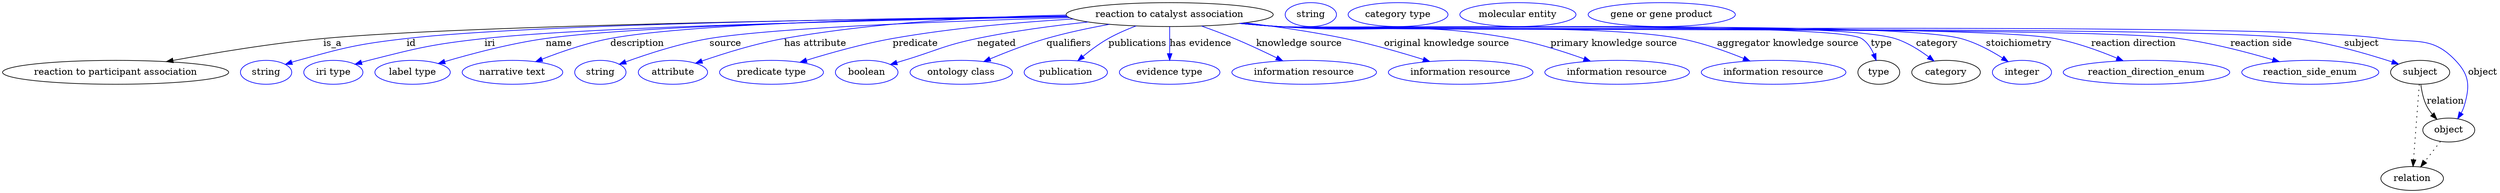 digraph {
	graph [bb="0,0,3743.6,283"];
	node [label="\N"];
	"reaction to catalyst association"	[height=0.5,
		label="reaction to catalyst association",
		pos="1750.6,265",
		width=4.3149];
	"reaction to participant association"	[height=0.5,
		pos="169.63,178",
		width=4.7121];
	"reaction to catalyst association" -> "reaction to participant association"	[label=is_a,
		lp="495.63,221.5",
		pos="e,245.89,194.09 1596.9,262.29 1307.9,258.65 693.53,248.81 481.63,229 404.93,221.83 318.49,207.48 256.08,195.98"];
	id	[color=blue,
		height=0.5,
		label=string,
		pos="395.63,178",
		width=1.0652];
	"reaction to catalyst association" -> id	[color=blue,
		label=id,
		lp="613.63,221.5",
		pos="e,424.62,190 1596.8,262.52 1330.3,259.41 793.6,250.63 606.63,229 533.21,220.51 514.87,215.72 443.63,196 440.53,195.14 437.33,194.18 \
434.13,193.16",
		style=solid];
	iri	[color=blue,
		height=0.5,
		label="iri type",
		pos="496.63,178",
		width=1.2277];
	"reaction to catalyst association" -> iri	[color=blue,
		label=iri,
		lp="731.63,221.5",
		pos="e,529.25,190.15 1597.8,261.67 1354.1,257.46 888.2,247.3 723.63,229 645.41,220.3 625.92,215.39 549.63,196 546.21,195.13 542.67,194.16 \
539.14,193.14",
		style=solid];
	name	[color=blue,
		height=0.5,
		label="label type",
		pos="615.63,178",
		width=1.5707];
	"reaction to catalyst association" -> name	[color=blue,
		label=name,
		lp="834.63,221.5",
		pos="e,654.05,191.23 1597,262.09 1371.3,258.63 960.96,249.66 814.63,229 762.28,221.61 703.74,205.98 663.79,194.15",
		style=solid];
	description	[color=blue,
		height=0.5,
		label="narrative text",
		pos="765.63,178",
		width=2.0943];
	"reaction to catalyst association" -> description	[color=blue,
		label=description,
		lp="952.13,221.5",
		pos="e,800.27,194.04 1596,262.86 1390.5,260.43 1038.3,252.82 911.63,229 876.54,222.4 838.41,209.12 809.92,197.9",
		style=solid];
	source	[color=blue,
		height=0.5,
		label=string,
		pos="897.63,178",
		width=1.0652];
	"reaction to catalyst association" -> source	[color=blue,
		label=source,
		lp="1083.6,221.5",
		pos="e,926.04,190.33 1600.1,260.4 1428.8,255.59 1159.8,245.67 1059.6,229 1016.1,221.75 967.96,205.83 935.57,193.89",
		style=solid];
	"has attribute"	[color=blue,
		height=0.5,
		label=attribute,
		pos="1005.6,178",
		width=1.4443];
	"reaction to catalyst association" -> "has attribute"	[color=blue,
		label="has attribute",
		lp="1218.6,221.5",
		pos="e,1039.4,191.7 1595.3,264.35 1478,262.27 1313.7,254.33 1171.6,229 1129.2,221.43 1082.3,206.69 1049.2,195.16",
		style=solid];
	predicate	[color=blue,
		height=0.5,
		label="predicate type",
		pos="1153.6,178",
		width=2.1665];
	"reaction to catalyst association" -> predicate	[color=blue,
		label=predicate,
		lp="1368.6,221.5",
		pos="e,1196.3,193.2 1605.9,258.43 1525.5,253.68 1424,244.96 1334.6,229 1290.6,221.14 1241.8,207.36 1206,196.25",
		style=solid];
	negated	[color=blue,
		height=0.5,
		label=boolean,
		pos="1296.6,178",
		width=1.2999];
	"reaction to catalyst association" -> negated	[color=blue,
		label=negated,
		lp="1490.6,221.5",
		pos="e,1331.8,189.93 1628.2,253.85 1576.5,248.36 1515.8,240.32 1461.6,229 1411.7,218.56 1400.5,210.87 1351.6,196 1348.3,194.99 1344.9,\
193.95 1341.5,192.9",
		style=solid];
	qualifiers	[color=blue,
		height=0.5,
		label="ontology class",
		pos="1437.6,178",
		width=2.1304];
	"reaction to catalyst association" -> qualifiers	[color=blue,
		label=qualifiers,
		lp="1599.1,221.5",
		pos="e,1471.5,194.24 1660,250.31 1629.7,244.82 1596,237.71 1565.6,229 1536.8,220.71 1505.4,208.5 1480.9,198.21",
		style=solid];
	publications	[color=blue,
		height=0.5,
		label=publication,
		pos="1594.6,178",
		width=1.7332];
	"reaction to catalyst association" -> publications	[color=blue,
		label=publications,
		lp="1702.6,221.5",
		pos="e,1612.6,195.45 1700.2,247.93 1686.4,242.68 1671.6,236.3 1658.6,229 1645.2,221.42 1631.5,211.19 1620.3,201.95",
		style=solid];
	"has evidence"	[color=blue,
		height=0.5,
		label="evidence type",
		pos="1750.6,178",
		width=2.0943];
	"reaction to catalyst association" -> "has evidence"	[color=blue,
		label="has evidence",
		lp="1797.1,221.5",
		pos="e,1750.6,196.18 1750.6,246.8 1750.6,235.16 1750.6,219.55 1750.6,206.24",
		style=solid];
	"knowledge source"	[color=blue,
		height=0.5,
		label="information resource",
		pos="1952.6,178",
		width=3.015];
	"reaction to catalyst association" -> "knowledge source"	[color=blue,
		label="knowledge source",
		lp="1945.1,221.5",
		pos="e,1920.4,195.37 1798.4,247.83 1814.2,242.2 1831.8,235.62 1847.6,229 1868.9,220.11 1892.1,209.19 1911.3,199.83",
		style=solid];
	"original knowledge source"	[color=blue,
		height=0.5,
		label="information resource",
		pos="2187.6,178",
		width=3.015];
	"reaction to catalyst association" -> "original knowledge source"	[color=blue,
		label="original knowledge source",
		lp="2166.6,221.5",
		pos="e,2141.2,194.37 1863.9,252.64 1910.5,247 1964.9,239.18 2013.6,229 2053.5,220.66 2097.7,207.94 2131.5,197.41",
		style=solid];
	"primary knowledge source"	[color=blue,
		height=0.5,
		label="information resource",
		pos="2422.6,178",
		width=3.015];
	"reaction to catalyst association" -> "primary knowledge source"	[color=blue,
		label="primary knowledge source",
		lp="2417.6,221.5",
		pos="e,2382.4,194.86 1858.8,252.05 1877.8,250.19 1897.3,248.42 1915.6,247 2070.5,235.04 2111.8,256.65 2264.6,229 2301.7,222.3 2342.1,\
209.39 2372.8,198.36",
		style=solid];
	"aggregator knowledge source"	[color=blue,
		height=0.5,
		label="information resource",
		pos="2657.6,178",
		width=3.015];
	"reaction to catalyst association" -> "aggregator knowledge source"	[color=blue,
		label="aggregator knowledge source",
		lp="2679.1,221.5",
		pos="e,2622,195.13 1857.5,251.85 1876.8,249.97 1896.8,248.25 1915.6,247 2049,238.15 2385.3,253.63 2516.6,229 2549.7,222.79 2585.5,210.04 \
2612.7,198.97",
		style=solid];
	type	[height=0.5,
		pos="2815.6,178",
		width=0.86659];
	"reaction to catalyst association" -> type	[color=blue,
		label=type,
		lp="2819.6,221.5",
		pos="e,2811.6,196.04 1856.6,251.78 1876.2,249.89 1896.5,248.18 1915.6,247 1964.1,244.01 2748.4,254.63 2789.6,229 2798.2,223.69 2804.1,\
214.58 2808,205.58",
		style=solid];
	category	[height=0.5,
		pos="2916.6,178",
		width=1.4263];
	"reaction to catalyst association" -> category	[color=blue,
		label=category,
		lp="2903.1,221.5",
		pos="e,2898.5,194.98 1856.6,251.77 1876.2,249.88 1896.5,248.17 1915.6,247 2018.1,240.73 2741.5,259.12 2839.6,229 2858.1,223.35 2876.3,\
211.88 2890.3,201.35",
		style=solid];
	stoichiometry	[color=blue,
		height=0.5,
		label=integer,
		pos="3030.6,178",
		width=1.2277];
	"reaction to catalyst association" -> stoichiometry	[color=blue,
		label=stoichiometry,
		lp="3026.1,221.5",
		pos="e,3009.9,194.04 1856.2,251.78 1875.9,249.88 1896.4,248.16 1915.6,247 2029.1,240.17 2828.7,257.97 2938.6,229 2961.1,223.08 2984,210.62 \
3001.4,199.62",
		style=solid];
	"reaction direction"	[color=blue,
		height=0.5,
		label=reaction_direction_enum,
		pos="3217.6,178",
		width=3.4664];
	"reaction to catalyst association" -> "reaction direction"	[color=blue,
		label="reaction direction",
		lp="3198.1,221.5",
		pos="e,3182.8,195.29 1856.2,251.75 1875.9,249.85 1896.4,248.14 1915.6,247 2044.8,239.36 2952.4,252.35 3079.6,229 3112,223.06 3146.8,210.39 \
3173.4,199.29",
		style=solid];
	"reaction side"	[color=blue,
		height=0.5,
		label=reaction_side_enum,
		pos="3462.6,178",
		width=2.8525];
	"reaction to catalyst association" -> "reaction side"	[color=blue,
		label="reaction side",
		lp="3389.1,221.5",
		pos="e,3416.3,194.06 1856.1,251.71 1875.9,249.82 1896.4,248.12 1915.6,247 2065.4,238.3 3116.9,248.59 3265.6,229 3314,222.63 3367.6,208.55 \
3406.7,196.95",
		style=solid];
	subject	[height=0.5,
		pos="3627.6,178",
		width=1.2277];
	"reaction to catalyst association" -> subject	[color=blue,
		label=subject,
		lp="3539.6,221.5",
		pos="e,3595.2,190.47 1855.7,251.73 1875.6,249.82 1896.2,248.11 1915.6,247 2084.7,237.31 3271.6,250.24 3439.6,229 3490.8,222.52 3547.9,\
205.96 3585.6,193.66",
		style=solid];
	object	[height=0.5,
		pos="3670.6,91",
		width=1.0832];
	"reaction to catalyst association" -> object	[color=blue,
		label=object,
		lp="3721.6,178",
		pos="e,3684,108.09 1855.7,251.72 1875.6,249.81 1896.2,248.1 1915.6,247 2099.1,236.57 3387.9,256.45 3569.6,229 3620.5,221.31 3645.2,233.34 \
3680.6,196 3702.1,173.36 3702.6,156.9 3693.6,127 3692.6,123.55 3691.1,120.13 3689.4,116.85",
		style=solid];
	association_type	[color=blue,
		height=0.5,
		label=string,
		pos="1962.6,265",
		width=1.0652];
	association_category	[color=blue,
		height=0.5,
		label="category type",
		pos="2093.6,265",
		width=2.0762];
	subject -> object	[label=relation,
		lp="3665.6,134.5",
		pos="e,3652.7,107.23 3628.7,159.55 3629.9,149.57 3632.4,137.07 3637.6,127 3639.9,122.68 3642.8,118.52 3646,114.66"];
	relation	[height=0.5,
		pos="3615.6,18",
		width=1.2999];
	subject -> relation	[pos="e,3616.9,36.188 3626.3,159.79 3624.3,132.48 3620.2,78.994 3617.7,46.38",
		style=dotted];
	"reaction to participant association_subject"	[color=blue,
		height=0.5,
		label="molecular entity",
		pos="2273.6,265",
		width=2.4192];
	object -> relation	[pos="e,3628.4,35.54 3658.2,73.889 3651.2,64.939 3642.5,53.617 3634.7,43.584",
		style=dotted];
	"reaction to catalyst association_object"	[color=blue,
		height=0.5,
		label="gene or gene product",
		pos="2489.6,265",
		width=3.0692];
}
